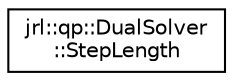 digraph "Graphical Class Hierarchy"
{
 // LATEX_PDF_SIZE
  edge [fontname="Helvetica",fontsize="10",labelfontname="Helvetica",labelfontsize="10"];
  node [fontname="Helvetica",fontsize="10",shape=record];
  rankdir="LR";
  Node0 [label="jrl::qp::DualSolver\l::StepLength",height=0.2,width=0.4,color="black", fillcolor="white", style="filled",URL="$structjrl_1_1qp_1_1DualSolver_1_1StepLength.html",tooltip=" "];
}

